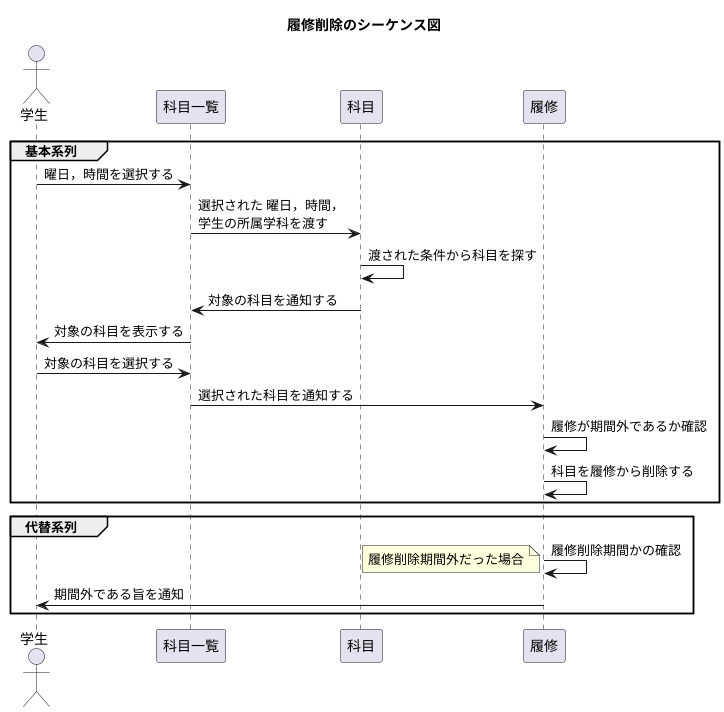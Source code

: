 @startuml 履修削除のシーケンス図
title 履修削除のシーケンス図
'クラス等
actor 学生 as foo1
participant 科目一覧 as foo3
participant 科目 as foo2
participant 履修 as foo4

group 基本系列
    foo1 -> foo3 : 曜日，時間を選択する
    foo3 -> foo2 : 選択された 曜日，時間，\n学生の所属学科を渡す
    foo2 -> foo2 : 渡された条件から科目を探す
    foo2 -> foo3 : 対象の科目を通知する
    foo3 -> foo1 : 対象の科目を表示する
    foo1 -> foo3 : 対象の科目を選択する
    foo3 -> foo4 : 選択された科目を通知する
    foo4 -> foo4 : 履修が期間外であるか確認
    foo4 -> foo4 : 科目を履修から削除する
end

group 代替系列
    foo4 -> foo4 : 履修削除期間かの確認
    note left
        履修削除期間外だった場合
    end note
    foo4 -> foo1 : 期間外である旨を通知
end

@enduml